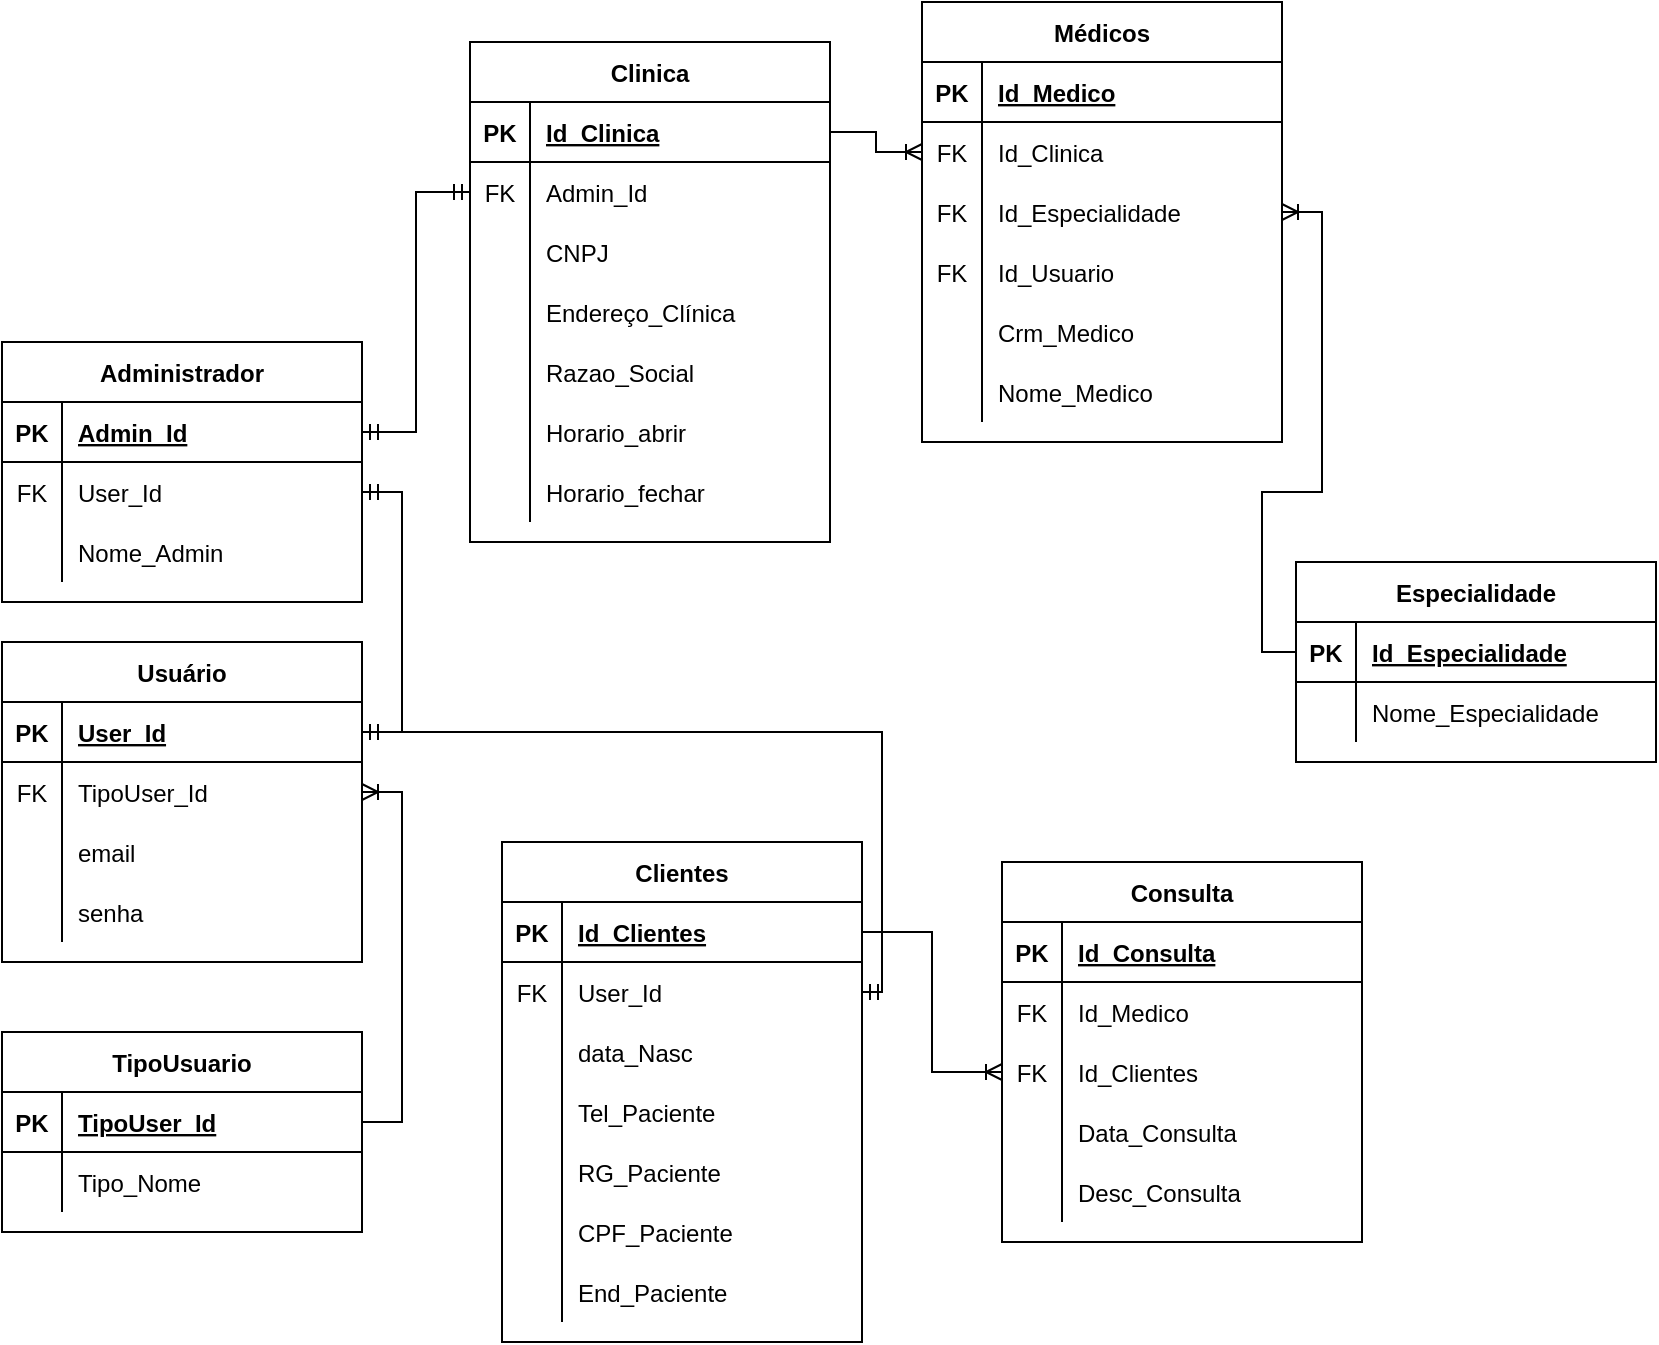 <mxfile version="15.2.7" type="device"><diagram id="0r0wOkpEt1neizU_Rw8i" name="Page-1"><mxGraphModel dx="827" dy="521" grid="1" gridSize="10" guides="1" tooltips="1" connect="1" arrows="1" fold="1" page="1" pageScale="1" pageWidth="827" pageHeight="1169" math="0" shadow="0"><root><mxCell id="0"/><mxCell id="1" parent="0"/><mxCell id="MReOrJgwDqtaAk1Wh_vO-20" value="Médicos" style="shape=table;startSize=30;container=1;collapsible=1;childLayout=tableLayout;fixedRows=1;rowLines=0;fontStyle=1;align=center;resizeLast=1;" vertex="1" parent="1"><mxGeometry x="460" y="20" width="180" height="220" as="geometry"/></mxCell><mxCell id="MReOrJgwDqtaAk1Wh_vO-21" value="" style="shape=partialRectangle;collapsible=0;dropTarget=0;pointerEvents=0;fillColor=none;top=0;left=0;bottom=1;right=0;points=[[0,0.5],[1,0.5]];portConstraint=eastwest;" vertex="1" parent="MReOrJgwDqtaAk1Wh_vO-20"><mxGeometry y="30" width="180" height="30" as="geometry"/></mxCell><mxCell id="MReOrJgwDqtaAk1Wh_vO-22" value="PK" style="shape=partialRectangle;connectable=0;fillColor=none;top=0;left=0;bottom=0;right=0;fontStyle=1;overflow=hidden;" vertex="1" parent="MReOrJgwDqtaAk1Wh_vO-21"><mxGeometry width="30" height="30" as="geometry"/></mxCell><mxCell id="MReOrJgwDqtaAk1Wh_vO-23" value="Id_Medico" style="shape=partialRectangle;connectable=0;fillColor=none;top=0;left=0;bottom=0;right=0;align=left;spacingLeft=6;fontStyle=5;overflow=hidden;" vertex="1" parent="MReOrJgwDqtaAk1Wh_vO-21"><mxGeometry x="30" width="150" height="30" as="geometry"/></mxCell><mxCell id="MReOrJgwDqtaAk1Wh_vO-135" value="" style="shape=partialRectangle;collapsible=0;dropTarget=0;pointerEvents=0;fillColor=none;top=0;left=0;bottom=0;right=0;points=[[0,0.5],[1,0.5]];portConstraint=eastwest;" vertex="1" parent="MReOrJgwDqtaAk1Wh_vO-20"><mxGeometry y="60" width="180" height="30" as="geometry"/></mxCell><mxCell id="MReOrJgwDqtaAk1Wh_vO-136" value="FK" style="shape=partialRectangle;connectable=0;fillColor=none;top=0;left=0;bottom=0;right=0;fontStyle=0;overflow=hidden;" vertex="1" parent="MReOrJgwDqtaAk1Wh_vO-135"><mxGeometry width="30" height="30" as="geometry"/></mxCell><mxCell id="MReOrJgwDqtaAk1Wh_vO-137" value="Id_Clinica" style="shape=partialRectangle;connectable=0;fillColor=none;top=0;left=0;bottom=0;right=0;align=left;spacingLeft=6;fontStyle=0;overflow=hidden;" vertex="1" parent="MReOrJgwDqtaAk1Wh_vO-135"><mxGeometry x="30" width="150" height="30" as="geometry"/></mxCell><mxCell id="MReOrJgwDqtaAk1Wh_vO-138" value="" style="shape=partialRectangle;collapsible=0;dropTarget=0;pointerEvents=0;fillColor=none;top=0;left=0;bottom=0;right=0;points=[[0,0.5],[1,0.5]];portConstraint=eastwest;" vertex="1" parent="MReOrJgwDqtaAk1Wh_vO-20"><mxGeometry y="90" width="180" height="30" as="geometry"/></mxCell><mxCell id="MReOrJgwDqtaAk1Wh_vO-139" value="FK" style="shape=partialRectangle;connectable=0;fillColor=none;top=0;left=0;bottom=0;right=0;fontStyle=0;overflow=hidden;" vertex="1" parent="MReOrJgwDqtaAk1Wh_vO-138"><mxGeometry width="30" height="30" as="geometry"/></mxCell><mxCell id="MReOrJgwDqtaAk1Wh_vO-140" value="Id_Especialidade" style="shape=partialRectangle;connectable=0;fillColor=none;top=0;left=0;bottom=0;right=0;align=left;spacingLeft=6;fontStyle=0;overflow=hidden;" vertex="1" parent="MReOrJgwDqtaAk1Wh_vO-138"><mxGeometry x="30" width="150" height="30" as="geometry"/></mxCell><mxCell id="MReOrJgwDqtaAk1Wh_vO-141" value="" style="shape=partialRectangle;collapsible=0;dropTarget=0;pointerEvents=0;fillColor=none;top=0;left=0;bottom=0;right=0;points=[[0,0.5],[1,0.5]];portConstraint=eastwest;" vertex="1" parent="MReOrJgwDqtaAk1Wh_vO-20"><mxGeometry y="120" width="180" height="30" as="geometry"/></mxCell><mxCell id="MReOrJgwDqtaAk1Wh_vO-142" value="FK" style="shape=partialRectangle;connectable=0;fillColor=none;top=0;left=0;bottom=0;right=0;fontStyle=0;overflow=hidden;" vertex="1" parent="MReOrJgwDqtaAk1Wh_vO-141"><mxGeometry width="30" height="30" as="geometry"/></mxCell><mxCell id="MReOrJgwDqtaAk1Wh_vO-143" value="Id_Usuario" style="shape=partialRectangle;connectable=0;fillColor=none;top=0;left=0;bottom=0;right=0;align=left;spacingLeft=6;fontStyle=0;overflow=hidden;" vertex="1" parent="MReOrJgwDqtaAk1Wh_vO-141"><mxGeometry x="30" width="150" height="30" as="geometry"/></mxCell><mxCell id="MReOrJgwDqtaAk1Wh_vO-24" value="" style="shape=partialRectangle;collapsible=0;dropTarget=0;pointerEvents=0;fillColor=none;top=0;left=0;bottom=0;right=0;points=[[0,0.5],[1,0.5]];portConstraint=eastwest;" vertex="1" parent="MReOrJgwDqtaAk1Wh_vO-20"><mxGeometry y="150" width="180" height="30" as="geometry"/></mxCell><mxCell id="MReOrJgwDqtaAk1Wh_vO-25" value="" style="shape=partialRectangle;connectable=0;fillColor=none;top=0;left=0;bottom=0;right=0;editable=1;overflow=hidden;" vertex="1" parent="MReOrJgwDqtaAk1Wh_vO-24"><mxGeometry width="30" height="30" as="geometry"/></mxCell><mxCell id="MReOrJgwDqtaAk1Wh_vO-26" value="Crm_Medico" style="shape=partialRectangle;connectable=0;fillColor=none;top=0;left=0;bottom=0;right=0;align=left;spacingLeft=6;overflow=hidden;" vertex="1" parent="MReOrJgwDqtaAk1Wh_vO-24"><mxGeometry x="30" width="150" height="30" as="geometry"/></mxCell><mxCell id="MReOrJgwDqtaAk1Wh_vO-27" value="" style="shape=partialRectangle;collapsible=0;dropTarget=0;pointerEvents=0;fillColor=none;top=0;left=0;bottom=0;right=0;points=[[0,0.5],[1,0.5]];portConstraint=eastwest;" vertex="1" parent="MReOrJgwDqtaAk1Wh_vO-20"><mxGeometry y="180" width="180" height="30" as="geometry"/></mxCell><mxCell id="MReOrJgwDqtaAk1Wh_vO-28" value="" style="shape=partialRectangle;connectable=0;fillColor=none;top=0;left=0;bottom=0;right=0;editable=1;overflow=hidden;" vertex="1" parent="MReOrJgwDqtaAk1Wh_vO-27"><mxGeometry width="30" height="30" as="geometry"/></mxCell><mxCell id="MReOrJgwDqtaAk1Wh_vO-29" value="Nome_Medico" style="shape=partialRectangle;connectable=0;fillColor=none;top=0;left=0;bottom=0;right=0;align=left;spacingLeft=6;overflow=hidden;" vertex="1" parent="MReOrJgwDqtaAk1Wh_vO-27"><mxGeometry x="30" width="150" height="30" as="geometry"/></mxCell><mxCell id="MReOrJgwDqtaAk1Wh_vO-33" value="Consulta" style="shape=table;startSize=30;container=1;collapsible=1;childLayout=tableLayout;fixedRows=1;rowLines=0;fontStyle=1;align=center;resizeLast=1;" vertex="1" parent="1"><mxGeometry x="500" y="450" width="180" height="190" as="geometry"/></mxCell><mxCell id="MReOrJgwDqtaAk1Wh_vO-34" value="" style="shape=partialRectangle;collapsible=0;dropTarget=0;pointerEvents=0;fillColor=none;top=0;left=0;bottom=1;right=0;points=[[0,0.5],[1,0.5]];portConstraint=eastwest;" vertex="1" parent="MReOrJgwDqtaAk1Wh_vO-33"><mxGeometry y="30" width="180" height="30" as="geometry"/></mxCell><mxCell id="MReOrJgwDqtaAk1Wh_vO-35" value="PK" style="shape=partialRectangle;connectable=0;fillColor=none;top=0;left=0;bottom=0;right=0;fontStyle=1;overflow=hidden;" vertex="1" parent="MReOrJgwDqtaAk1Wh_vO-34"><mxGeometry width="30" height="30" as="geometry"/></mxCell><mxCell id="MReOrJgwDqtaAk1Wh_vO-36" value="Id_Consulta" style="shape=partialRectangle;connectable=0;fillColor=none;top=0;left=0;bottom=0;right=0;align=left;spacingLeft=6;fontStyle=5;overflow=hidden;" vertex="1" parent="MReOrJgwDqtaAk1Wh_vO-34"><mxGeometry x="30" width="150" height="30" as="geometry"/></mxCell><mxCell id="MReOrJgwDqtaAk1Wh_vO-159" value="" style="shape=partialRectangle;collapsible=0;dropTarget=0;pointerEvents=0;fillColor=none;top=0;left=0;bottom=0;right=0;points=[[0,0.5],[1,0.5]];portConstraint=eastwest;" vertex="1" parent="MReOrJgwDqtaAk1Wh_vO-33"><mxGeometry y="60" width="180" height="30" as="geometry"/></mxCell><mxCell id="MReOrJgwDqtaAk1Wh_vO-160" value="FK" style="shape=partialRectangle;connectable=0;fillColor=none;top=0;left=0;bottom=0;right=0;fontStyle=0;overflow=hidden;" vertex="1" parent="MReOrJgwDqtaAk1Wh_vO-159"><mxGeometry width="30" height="30" as="geometry"/></mxCell><mxCell id="MReOrJgwDqtaAk1Wh_vO-161" value="Id_Medico" style="shape=partialRectangle;connectable=0;fillColor=none;top=0;left=0;bottom=0;right=0;align=left;spacingLeft=6;fontStyle=0;overflow=hidden;" vertex="1" parent="MReOrJgwDqtaAk1Wh_vO-159"><mxGeometry x="30" width="150" height="30" as="geometry"/></mxCell><mxCell id="MReOrJgwDqtaAk1Wh_vO-162" value="" style="shape=partialRectangle;collapsible=0;dropTarget=0;pointerEvents=0;fillColor=none;top=0;left=0;bottom=0;right=0;points=[[0,0.5],[1,0.5]];portConstraint=eastwest;" vertex="1" parent="MReOrJgwDqtaAk1Wh_vO-33"><mxGeometry y="90" width="180" height="30" as="geometry"/></mxCell><mxCell id="MReOrJgwDqtaAk1Wh_vO-163" value="FK" style="shape=partialRectangle;connectable=0;fillColor=none;top=0;left=0;bottom=0;right=0;fontStyle=0;overflow=hidden;" vertex="1" parent="MReOrJgwDqtaAk1Wh_vO-162"><mxGeometry width="30" height="30" as="geometry"/></mxCell><mxCell id="MReOrJgwDqtaAk1Wh_vO-164" value="Id_Clientes" style="shape=partialRectangle;connectable=0;fillColor=none;top=0;left=0;bottom=0;right=0;align=left;spacingLeft=6;fontStyle=0;overflow=hidden;" vertex="1" parent="MReOrJgwDqtaAk1Wh_vO-162"><mxGeometry x="30" width="150" height="30" as="geometry"/></mxCell><mxCell id="MReOrJgwDqtaAk1Wh_vO-37" value="" style="shape=partialRectangle;collapsible=0;dropTarget=0;pointerEvents=0;fillColor=none;top=0;left=0;bottom=0;right=0;points=[[0,0.5],[1,0.5]];portConstraint=eastwest;" vertex="1" parent="MReOrJgwDqtaAk1Wh_vO-33"><mxGeometry y="120" width="180" height="30" as="geometry"/></mxCell><mxCell id="MReOrJgwDqtaAk1Wh_vO-38" value="" style="shape=partialRectangle;connectable=0;fillColor=none;top=0;left=0;bottom=0;right=0;editable=1;overflow=hidden;" vertex="1" parent="MReOrJgwDqtaAk1Wh_vO-37"><mxGeometry width="30" height="30" as="geometry"/></mxCell><mxCell id="MReOrJgwDqtaAk1Wh_vO-39" value="Data_Consulta" style="shape=partialRectangle;connectable=0;fillColor=none;top=0;left=0;bottom=0;right=0;align=left;spacingLeft=6;overflow=hidden;" vertex="1" parent="MReOrJgwDqtaAk1Wh_vO-37"><mxGeometry x="30" width="150" height="30" as="geometry"/></mxCell><mxCell id="MReOrJgwDqtaAk1Wh_vO-40" value="" style="shape=partialRectangle;collapsible=0;dropTarget=0;pointerEvents=0;fillColor=none;top=0;left=0;bottom=0;right=0;points=[[0,0.5],[1,0.5]];portConstraint=eastwest;" vertex="1" parent="MReOrJgwDqtaAk1Wh_vO-33"><mxGeometry y="150" width="180" height="30" as="geometry"/></mxCell><mxCell id="MReOrJgwDqtaAk1Wh_vO-41" value="" style="shape=partialRectangle;connectable=0;fillColor=none;top=0;left=0;bottom=0;right=0;editable=1;overflow=hidden;" vertex="1" parent="MReOrJgwDqtaAk1Wh_vO-40"><mxGeometry width="30" height="30" as="geometry"/></mxCell><mxCell id="MReOrJgwDqtaAk1Wh_vO-42" value="Desc_Consulta" style="shape=partialRectangle;connectable=0;fillColor=none;top=0;left=0;bottom=0;right=0;align=left;spacingLeft=6;overflow=hidden;" vertex="1" parent="MReOrJgwDqtaAk1Wh_vO-40"><mxGeometry x="30" width="150" height="30" as="geometry"/></mxCell><mxCell id="MReOrJgwDqtaAk1Wh_vO-46" value="Clientes" style="shape=table;startSize=30;container=1;collapsible=1;childLayout=tableLayout;fixedRows=1;rowLines=0;fontStyle=1;align=center;resizeLast=1;" vertex="1" parent="1"><mxGeometry x="250" y="440" width="180" height="250" as="geometry"/></mxCell><mxCell id="MReOrJgwDqtaAk1Wh_vO-47" value="" style="shape=partialRectangle;collapsible=0;dropTarget=0;pointerEvents=0;fillColor=none;top=0;left=0;bottom=1;right=0;points=[[0,0.5],[1,0.5]];portConstraint=eastwest;" vertex="1" parent="MReOrJgwDqtaAk1Wh_vO-46"><mxGeometry y="30" width="180" height="30" as="geometry"/></mxCell><mxCell id="MReOrJgwDqtaAk1Wh_vO-48" value="PK" style="shape=partialRectangle;connectable=0;fillColor=none;top=0;left=0;bottom=0;right=0;fontStyle=1;overflow=hidden;" vertex="1" parent="MReOrJgwDqtaAk1Wh_vO-47"><mxGeometry width="30" height="30" as="geometry"/></mxCell><mxCell id="MReOrJgwDqtaAk1Wh_vO-49" value="Id_Clientes" style="shape=partialRectangle;connectable=0;fillColor=none;top=0;left=0;bottom=0;right=0;align=left;spacingLeft=6;fontStyle=5;overflow=hidden;" vertex="1" parent="MReOrJgwDqtaAk1Wh_vO-47"><mxGeometry x="30" width="150" height="30" as="geometry"/></mxCell><mxCell id="MReOrJgwDqtaAk1Wh_vO-146" value="" style="shape=partialRectangle;collapsible=0;dropTarget=0;pointerEvents=0;fillColor=none;top=0;left=0;bottom=0;right=0;points=[[0,0.5],[1,0.5]];portConstraint=eastwest;" vertex="1" parent="MReOrJgwDqtaAk1Wh_vO-46"><mxGeometry y="60" width="180" height="30" as="geometry"/></mxCell><mxCell id="MReOrJgwDqtaAk1Wh_vO-147" value="FK" style="shape=partialRectangle;connectable=0;fillColor=none;top=0;left=0;bottom=0;right=0;fontStyle=0;overflow=hidden;" vertex="1" parent="MReOrJgwDqtaAk1Wh_vO-146"><mxGeometry width="30" height="30" as="geometry"/></mxCell><mxCell id="MReOrJgwDqtaAk1Wh_vO-148" value="User_Id" style="shape=partialRectangle;connectable=0;fillColor=none;top=0;left=0;bottom=0;right=0;align=left;spacingLeft=6;fontStyle=0;overflow=hidden;" vertex="1" parent="MReOrJgwDqtaAk1Wh_vO-146"><mxGeometry x="30" width="150" height="30" as="geometry"/></mxCell><mxCell id="MReOrJgwDqtaAk1Wh_vO-50" value="" style="shape=partialRectangle;collapsible=0;dropTarget=0;pointerEvents=0;fillColor=none;top=0;left=0;bottom=0;right=0;points=[[0,0.5],[1,0.5]];portConstraint=eastwest;" vertex="1" parent="MReOrJgwDqtaAk1Wh_vO-46"><mxGeometry y="90" width="180" height="30" as="geometry"/></mxCell><mxCell id="MReOrJgwDqtaAk1Wh_vO-51" value="" style="shape=partialRectangle;connectable=0;fillColor=none;top=0;left=0;bottom=0;right=0;editable=1;overflow=hidden;" vertex="1" parent="MReOrJgwDqtaAk1Wh_vO-50"><mxGeometry width="30" height="30" as="geometry"/></mxCell><mxCell id="MReOrJgwDqtaAk1Wh_vO-52" value="data_Nasc" style="shape=partialRectangle;connectable=0;fillColor=none;top=0;left=0;bottom=0;right=0;align=left;spacingLeft=6;overflow=hidden;" vertex="1" parent="MReOrJgwDqtaAk1Wh_vO-50"><mxGeometry x="30" width="150" height="30" as="geometry"/></mxCell><mxCell id="MReOrJgwDqtaAk1Wh_vO-53" value="" style="shape=partialRectangle;collapsible=0;dropTarget=0;pointerEvents=0;fillColor=none;top=0;left=0;bottom=0;right=0;points=[[0,0.5],[1,0.5]];portConstraint=eastwest;" vertex="1" parent="MReOrJgwDqtaAk1Wh_vO-46"><mxGeometry y="120" width="180" height="30" as="geometry"/></mxCell><mxCell id="MReOrJgwDqtaAk1Wh_vO-54" value="" style="shape=partialRectangle;connectable=0;fillColor=none;top=0;left=0;bottom=0;right=0;editable=1;overflow=hidden;" vertex="1" parent="MReOrJgwDqtaAk1Wh_vO-53"><mxGeometry width="30" height="30" as="geometry"/></mxCell><mxCell id="MReOrJgwDqtaAk1Wh_vO-55" value="Tel_Paciente" style="shape=partialRectangle;connectable=0;fillColor=none;top=0;left=0;bottom=0;right=0;align=left;spacingLeft=6;overflow=hidden;" vertex="1" parent="MReOrJgwDqtaAk1Wh_vO-53"><mxGeometry x="30" width="150" height="30" as="geometry"/></mxCell><mxCell id="MReOrJgwDqtaAk1Wh_vO-56" value="" style="shape=partialRectangle;collapsible=0;dropTarget=0;pointerEvents=0;fillColor=none;top=0;left=0;bottom=0;right=0;points=[[0,0.5],[1,0.5]];portConstraint=eastwest;" vertex="1" parent="MReOrJgwDqtaAk1Wh_vO-46"><mxGeometry y="150" width="180" height="30" as="geometry"/></mxCell><mxCell id="MReOrJgwDqtaAk1Wh_vO-57" value="" style="shape=partialRectangle;connectable=0;fillColor=none;top=0;left=0;bottom=0;right=0;editable=1;overflow=hidden;" vertex="1" parent="MReOrJgwDqtaAk1Wh_vO-56"><mxGeometry width="30" height="30" as="geometry"/></mxCell><mxCell id="MReOrJgwDqtaAk1Wh_vO-58" value="RG_Paciente" style="shape=partialRectangle;connectable=0;fillColor=none;top=0;left=0;bottom=0;right=0;align=left;spacingLeft=6;overflow=hidden;" vertex="1" parent="MReOrJgwDqtaAk1Wh_vO-56"><mxGeometry x="30" width="150" height="30" as="geometry"/></mxCell><mxCell id="MReOrJgwDqtaAk1Wh_vO-149" value="" style="shape=partialRectangle;collapsible=0;dropTarget=0;pointerEvents=0;fillColor=none;top=0;left=0;bottom=0;right=0;points=[[0,0.5],[1,0.5]];portConstraint=eastwest;" vertex="1" parent="MReOrJgwDqtaAk1Wh_vO-46"><mxGeometry y="180" width="180" height="30" as="geometry"/></mxCell><mxCell id="MReOrJgwDqtaAk1Wh_vO-150" value="" style="shape=partialRectangle;connectable=0;fillColor=none;top=0;left=0;bottom=0;right=0;editable=1;overflow=hidden;" vertex="1" parent="MReOrJgwDqtaAk1Wh_vO-149"><mxGeometry width="30" height="30" as="geometry"/></mxCell><mxCell id="MReOrJgwDqtaAk1Wh_vO-151" value="CPF_Paciente" style="shape=partialRectangle;connectable=0;fillColor=none;top=0;left=0;bottom=0;right=0;align=left;spacingLeft=6;overflow=hidden;" vertex="1" parent="MReOrJgwDqtaAk1Wh_vO-149"><mxGeometry x="30" width="150" height="30" as="geometry"/></mxCell><mxCell id="MReOrJgwDqtaAk1Wh_vO-152" value="" style="shape=partialRectangle;collapsible=0;dropTarget=0;pointerEvents=0;fillColor=none;top=0;left=0;bottom=0;right=0;points=[[0,0.5],[1,0.5]];portConstraint=eastwest;" vertex="1" parent="MReOrJgwDqtaAk1Wh_vO-46"><mxGeometry y="210" width="180" height="30" as="geometry"/></mxCell><mxCell id="MReOrJgwDqtaAk1Wh_vO-153" value="" style="shape=partialRectangle;connectable=0;fillColor=none;top=0;left=0;bottom=0;right=0;editable=1;overflow=hidden;" vertex="1" parent="MReOrJgwDqtaAk1Wh_vO-152"><mxGeometry width="30" height="30" as="geometry"/></mxCell><mxCell id="MReOrJgwDqtaAk1Wh_vO-154" value="End_Paciente" style="shape=partialRectangle;connectable=0;fillColor=none;top=0;left=0;bottom=0;right=0;align=left;spacingLeft=6;overflow=hidden;" vertex="1" parent="MReOrJgwDqtaAk1Wh_vO-152"><mxGeometry x="30" width="150" height="30" as="geometry"/></mxCell><mxCell id="MReOrJgwDqtaAk1Wh_vO-59" value="Clinica" style="shape=table;startSize=30;container=1;collapsible=1;childLayout=tableLayout;fixedRows=1;rowLines=0;fontStyle=1;align=center;resizeLast=1;" vertex="1" parent="1"><mxGeometry x="234" y="40" width="180" height="250" as="geometry"/></mxCell><mxCell id="MReOrJgwDqtaAk1Wh_vO-60" value="" style="shape=partialRectangle;collapsible=0;dropTarget=0;pointerEvents=0;fillColor=none;top=0;left=0;bottom=1;right=0;points=[[0,0.5],[1,0.5]];portConstraint=eastwest;" vertex="1" parent="MReOrJgwDqtaAk1Wh_vO-59"><mxGeometry y="30" width="180" height="30" as="geometry"/></mxCell><mxCell id="MReOrJgwDqtaAk1Wh_vO-61" value="PK" style="shape=partialRectangle;connectable=0;fillColor=none;top=0;left=0;bottom=0;right=0;fontStyle=1;overflow=hidden;" vertex="1" parent="MReOrJgwDqtaAk1Wh_vO-60"><mxGeometry width="30" height="30" as="geometry"/></mxCell><mxCell id="MReOrJgwDqtaAk1Wh_vO-62" value="Id_Clinica" style="shape=partialRectangle;connectable=0;fillColor=none;top=0;left=0;bottom=0;right=0;align=left;spacingLeft=6;fontStyle=5;overflow=hidden;" vertex="1" parent="MReOrJgwDqtaAk1Wh_vO-60"><mxGeometry x="30" width="150" height="30" as="geometry"/></mxCell><mxCell id="MReOrJgwDqtaAk1Wh_vO-119" value="" style="shape=partialRectangle;collapsible=0;dropTarget=0;pointerEvents=0;fillColor=none;top=0;left=0;bottom=0;right=0;points=[[0,0.5],[1,0.5]];portConstraint=eastwest;" vertex="1" parent="MReOrJgwDqtaAk1Wh_vO-59"><mxGeometry y="60" width="180" height="30" as="geometry"/></mxCell><mxCell id="MReOrJgwDqtaAk1Wh_vO-120" value="FK" style="shape=partialRectangle;connectable=0;fillColor=none;top=0;left=0;bottom=0;right=0;fontStyle=0;overflow=hidden;" vertex="1" parent="MReOrJgwDqtaAk1Wh_vO-119"><mxGeometry width="30" height="30" as="geometry"/></mxCell><mxCell id="MReOrJgwDqtaAk1Wh_vO-121" value="Admin_Id" style="shape=partialRectangle;connectable=0;fillColor=none;top=0;left=0;bottom=0;right=0;align=left;spacingLeft=6;fontStyle=0;overflow=hidden;" vertex="1" parent="MReOrJgwDqtaAk1Wh_vO-119"><mxGeometry x="30" width="150" height="30" as="geometry"/></mxCell><mxCell id="MReOrJgwDqtaAk1Wh_vO-63" value="" style="shape=partialRectangle;collapsible=0;dropTarget=0;pointerEvents=0;fillColor=none;top=0;left=0;bottom=0;right=0;points=[[0,0.5],[1,0.5]];portConstraint=eastwest;" vertex="1" parent="MReOrJgwDqtaAk1Wh_vO-59"><mxGeometry y="90" width="180" height="30" as="geometry"/></mxCell><mxCell id="MReOrJgwDqtaAk1Wh_vO-64" value="" style="shape=partialRectangle;connectable=0;fillColor=none;top=0;left=0;bottom=0;right=0;editable=1;overflow=hidden;" vertex="1" parent="MReOrJgwDqtaAk1Wh_vO-63"><mxGeometry width="30" height="30" as="geometry"/></mxCell><mxCell id="MReOrJgwDqtaAk1Wh_vO-65" value="CNPJ" style="shape=partialRectangle;connectable=0;fillColor=none;top=0;left=0;bottom=0;right=0;align=left;spacingLeft=6;overflow=hidden;" vertex="1" parent="MReOrJgwDqtaAk1Wh_vO-63"><mxGeometry x="30" width="150" height="30" as="geometry"/></mxCell><mxCell id="MReOrJgwDqtaAk1Wh_vO-122" value="" style="shape=partialRectangle;collapsible=0;dropTarget=0;pointerEvents=0;fillColor=none;top=0;left=0;bottom=0;right=0;points=[[0,0.5],[1,0.5]];portConstraint=eastwest;" vertex="1" parent="MReOrJgwDqtaAk1Wh_vO-59"><mxGeometry y="120" width="180" height="30" as="geometry"/></mxCell><mxCell id="MReOrJgwDqtaAk1Wh_vO-123" value="" style="shape=partialRectangle;connectable=0;fillColor=none;top=0;left=0;bottom=0;right=0;editable=1;overflow=hidden;" vertex="1" parent="MReOrJgwDqtaAk1Wh_vO-122"><mxGeometry width="30" height="30" as="geometry"/></mxCell><mxCell id="MReOrJgwDqtaAk1Wh_vO-124" value="Endereço_Clínica" style="shape=partialRectangle;connectable=0;fillColor=none;top=0;left=0;bottom=0;right=0;align=left;spacingLeft=6;overflow=hidden;" vertex="1" parent="MReOrJgwDqtaAk1Wh_vO-122"><mxGeometry x="30" width="150" height="30" as="geometry"/></mxCell><mxCell id="MReOrJgwDqtaAk1Wh_vO-125" value="" style="shape=partialRectangle;collapsible=0;dropTarget=0;pointerEvents=0;fillColor=none;top=0;left=0;bottom=0;right=0;points=[[0,0.5],[1,0.5]];portConstraint=eastwest;" vertex="1" parent="MReOrJgwDqtaAk1Wh_vO-59"><mxGeometry y="150" width="180" height="30" as="geometry"/></mxCell><mxCell id="MReOrJgwDqtaAk1Wh_vO-126" value="" style="shape=partialRectangle;connectable=0;fillColor=none;top=0;left=0;bottom=0;right=0;editable=1;overflow=hidden;" vertex="1" parent="MReOrJgwDqtaAk1Wh_vO-125"><mxGeometry width="30" height="30" as="geometry"/></mxCell><mxCell id="MReOrJgwDqtaAk1Wh_vO-127" value="Razao_Social" style="shape=partialRectangle;connectable=0;fillColor=none;top=0;left=0;bottom=0;right=0;align=left;spacingLeft=6;overflow=hidden;" vertex="1" parent="MReOrJgwDqtaAk1Wh_vO-125"><mxGeometry x="30" width="150" height="30" as="geometry"/></mxCell><mxCell id="MReOrJgwDqtaAk1Wh_vO-128" value="" style="shape=partialRectangle;collapsible=0;dropTarget=0;pointerEvents=0;fillColor=none;top=0;left=0;bottom=0;right=0;points=[[0,0.5],[1,0.5]];portConstraint=eastwest;" vertex="1" parent="MReOrJgwDqtaAk1Wh_vO-59"><mxGeometry y="180" width="180" height="30" as="geometry"/></mxCell><mxCell id="MReOrJgwDqtaAk1Wh_vO-129" value="" style="shape=partialRectangle;connectable=0;fillColor=none;top=0;left=0;bottom=0;right=0;editable=1;overflow=hidden;" vertex="1" parent="MReOrJgwDqtaAk1Wh_vO-128"><mxGeometry width="30" height="30" as="geometry"/></mxCell><mxCell id="MReOrJgwDqtaAk1Wh_vO-130" value="Horario_abrir" style="shape=partialRectangle;connectable=0;fillColor=none;top=0;left=0;bottom=0;right=0;align=left;spacingLeft=6;overflow=hidden;" vertex="1" parent="MReOrJgwDqtaAk1Wh_vO-128"><mxGeometry x="30" width="150" height="30" as="geometry"/></mxCell><mxCell id="MReOrJgwDqtaAk1Wh_vO-131" value="" style="shape=partialRectangle;collapsible=0;dropTarget=0;pointerEvents=0;fillColor=none;top=0;left=0;bottom=0;right=0;points=[[0,0.5],[1,0.5]];portConstraint=eastwest;" vertex="1" parent="MReOrJgwDqtaAk1Wh_vO-59"><mxGeometry y="210" width="180" height="30" as="geometry"/></mxCell><mxCell id="MReOrJgwDqtaAk1Wh_vO-132" value="" style="shape=partialRectangle;connectable=0;fillColor=none;top=0;left=0;bottom=0;right=0;editable=1;overflow=hidden;" vertex="1" parent="MReOrJgwDqtaAk1Wh_vO-131"><mxGeometry width="30" height="30" as="geometry"/></mxCell><mxCell id="MReOrJgwDqtaAk1Wh_vO-133" value="Horario_fechar" style="shape=partialRectangle;connectable=0;fillColor=none;top=0;left=0;bottom=0;right=0;align=left;spacingLeft=6;overflow=hidden;" vertex="1" parent="MReOrJgwDqtaAk1Wh_vO-131"><mxGeometry x="30" width="150" height="30" as="geometry"/></mxCell><mxCell id="MReOrJgwDqtaAk1Wh_vO-72" value="Administrador" style="shape=table;startSize=30;container=1;collapsible=1;childLayout=tableLayout;fixedRows=1;rowLines=0;fontStyle=1;align=center;resizeLast=1;" vertex="1" parent="1"><mxGeometry y="190" width="180" height="130" as="geometry"/></mxCell><mxCell id="MReOrJgwDqtaAk1Wh_vO-73" value="" style="shape=partialRectangle;collapsible=0;dropTarget=0;pointerEvents=0;fillColor=none;top=0;left=0;bottom=1;right=0;points=[[0,0.5],[1,0.5]];portConstraint=eastwest;" vertex="1" parent="MReOrJgwDqtaAk1Wh_vO-72"><mxGeometry y="30" width="180" height="30" as="geometry"/></mxCell><mxCell id="MReOrJgwDqtaAk1Wh_vO-74" value="PK" style="shape=partialRectangle;connectable=0;fillColor=none;top=0;left=0;bottom=0;right=0;fontStyle=1;overflow=hidden;" vertex="1" parent="MReOrJgwDqtaAk1Wh_vO-73"><mxGeometry width="30" height="30" as="geometry"/></mxCell><mxCell id="MReOrJgwDqtaAk1Wh_vO-75" value="Admin_Id" style="shape=partialRectangle;connectable=0;fillColor=none;top=0;left=0;bottom=0;right=0;align=left;spacingLeft=6;fontStyle=5;overflow=hidden;" vertex="1" parent="MReOrJgwDqtaAk1Wh_vO-73"><mxGeometry x="30" width="150" height="30" as="geometry"/></mxCell><mxCell id="MReOrJgwDqtaAk1Wh_vO-107" value="" style="shape=partialRectangle;collapsible=0;dropTarget=0;pointerEvents=0;fillColor=none;top=0;left=0;bottom=0;right=0;points=[[0,0.5],[1,0.5]];portConstraint=eastwest;" vertex="1" parent="MReOrJgwDqtaAk1Wh_vO-72"><mxGeometry y="60" width="180" height="30" as="geometry"/></mxCell><mxCell id="MReOrJgwDqtaAk1Wh_vO-108" value="FK" style="shape=partialRectangle;connectable=0;fillColor=none;top=0;left=0;bottom=0;right=0;fontStyle=0;overflow=hidden;" vertex="1" parent="MReOrJgwDqtaAk1Wh_vO-107"><mxGeometry width="30" height="30" as="geometry"/></mxCell><mxCell id="MReOrJgwDqtaAk1Wh_vO-109" value="User_Id" style="shape=partialRectangle;connectable=0;fillColor=none;top=0;left=0;bottom=0;right=0;align=left;spacingLeft=6;fontStyle=0;overflow=hidden;" vertex="1" parent="MReOrJgwDqtaAk1Wh_vO-107"><mxGeometry x="30" width="150" height="30" as="geometry"/></mxCell><mxCell id="MReOrJgwDqtaAk1Wh_vO-76" value="" style="shape=partialRectangle;collapsible=0;dropTarget=0;pointerEvents=0;fillColor=none;top=0;left=0;bottom=0;right=0;points=[[0,0.5],[1,0.5]];portConstraint=eastwest;" vertex="1" parent="MReOrJgwDqtaAk1Wh_vO-72"><mxGeometry y="90" width="180" height="30" as="geometry"/></mxCell><mxCell id="MReOrJgwDqtaAk1Wh_vO-77" value="" style="shape=partialRectangle;connectable=0;fillColor=none;top=0;left=0;bottom=0;right=0;editable=1;overflow=hidden;" vertex="1" parent="MReOrJgwDqtaAk1Wh_vO-76"><mxGeometry width="30" height="30" as="geometry"/></mxCell><mxCell id="MReOrJgwDqtaAk1Wh_vO-78" value="Nome_Admin" style="shape=partialRectangle;connectable=0;fillColor=none;top=0;left=0;bottom=0;right=0;align=left;spacingLeft=6;overflow=hidden;" vertex="1" parent="MReOrJgwDqtaAk1Wh_vO-76"><mxGeometry x="30" width="150" height="30" as="geometry"/></mxCell><mxCell id="MReOrJgwDqtaAk1Wh_vO-79" value="Usuário" style="shape=table;startSize=30;container=1;collapsible=1;childLayout=tableLayout;fixedRows=1;rowLines=0;fontStyle=1;align=center;resizeLast=1;" vertex="1" parent="1"><mxGeometry y="340" width="180" height="160" as="geometry"/></mxCell><mxCell id="MReOrJgwDqtaAk1Wh_vO-80" value="" style="shape=partialRectangle;collapsible=0;dropTarget=0;pointerEvents=0;fillColor=none;top=0;left=0;bottom=1;right=0;points=[[0,0.5],[1,0.5]];portConstraint=eastwest;" vertex="1" parent="MReOrJgwDqtaAk1Wh_vO-79"><mxGeometry y="30" width="180" height="30" as="geometry"/></mxCell><mxCell id="MReOrJgwDqtaAk1Wh_vO-81" value="PK" style="shape=partialRectangle;connectable=0;fillColor=none;top=0;left=0;bottom=0;right=0;fontStyle=1;overflow=hidden;" vertex="1" parent="MReOrJgwDqtaAk1Wh_vO-80"><mxGeometry width="30" height="30" as="geometry"/></mxCell><mxCell id="MReOrJgwDqtaAk1Wh_vO-82" value="User_Id" style="shape=partialRectangle;connectable=0;fillColor=none;top=0;left=0;bottom=0;right=0;align=left;spacingLeft=6;fontStyle=5;overflow=hidden;" vertex="1" parent="MReOrJgwDqtaAk1Wh_vO-80"><mxGeometry x="30" width="150" height="30" as="geometry"/></mxCell><mxCell id="MReOrJgwDqtaAk1Wh_vO-112" value="" style="shape=partialRectangle;collapsible=0;dropTarget=0;pointerEvents=0;fillColor=none;top=0;left=0;bottom=0;right=0;points=[[0,0.5],[1,0.5]];portConstraint=eastwest;" vertex="1" parent="MReOrJgwDqtaAk1Wh_vO-79"><mxGeometry y="60" width="180" height="30" as="geometry"/></mxCell><mxCell id="MReOrJgwDqtaAk1Wh_vO-113" value="FK" style="shape=partialRectangle;connectable=0;fillColor=none;top=0;left=0;bottom=0;right=0;fontStyle=0;overflow=hidden;" vertex="1" parent="MReOrJgwDqtaAk1Wh_vO-112"><mxGeometry width="30" height="30" as="geometry"/></mxCell><mxCell id="MReOrJgwDqtaAk1Wh_vO-114" value="TipoUser_Id" style="shape=partialRectangle;connectable=0;fillColor=none;top=0;left=0;bottom=0;right=0;align=left;spacingLeft=6;fontStyle=0;overflow=hidden;" vertex="1" parent="MReOrJgwDqtaAk1Wh_vO-112"><mxGeometry x="30" width="150" height="30" as="geometry"/></mxCell><mxCell id="MReOrJgwDqtaAk1Wh_vO-83" value="" style="shape=partialRectangle;collapsible=0;dropTarget=0;pointerEvents=0;fillColor=none;top=0;left=0;bottom=0;right=0;points=[[0,0.5],[1,0.5]];portConstraint=eastwest;" vertex="1" parent="MReOrJgwDqtaAk1Wh_vO-79"><mxGeometry y="90" width="180" height="30" as="geometry"/></mxCell><mxCell id="MReOrJgwDqtaAk1Wh_vO-84" value="" style="shape=partialRectangle;connectable=0;fillColor=none;top=0;left=0;bottom=0;right=0;editable=1;overflow=hidden;" vertex="1" parent="MReOrJgwDqtaAk1Wh_vO-83"><mxGeometry width="30" height="30" as="geometry"/></mxCell><mxCell id="MReOrJgwDqtaAk1Wh_vO-85" value="email" style="shape=partialRectangle;connectable=0;fillColor=none;top=0;left=0;bottom=0;right=0;align=left;spacingLeft=6;overflow=hidden;" vertex="1" parent="MReOrJgwDqtaAk1Wh_vO-83"><mxGeometry x="30" width="150" height="30" as="geometry"/></mxCell><mxCell id="MReOrJgwDqtaAk1Wh_vO-115" value="" style="shape=partialRectangle;collapsible=0;dropTarget=0;pointerEvents=0;fillColor=none;top=0;left=0;bottom=0;right=0;points=[[0,0.5],[1,0.5]];portConstraint=eastwest;" vertex="1" parent="MReOrJgwDqtaAk1Wh_vO-79"><mxGeometry y="120" width="180" height="30" as="geometry"/></mxCell><mxCell id="MReOrJgwDqtaAk1Wh_vO-116" value="" style="shape=partialRectangle;connectable=0;fillColor=none;top=0;left=0;bottom=0;right=0;editable=1;overflow=hidden;" vertex="1" parent="MReOrJgwDqtaAk1Wh_vO-115"><mxGeometry width="30" height="30" as="geometry"/></mxCell><mxCell id="MReOrJgwDqtaAk1Wh_vO-117" value="senha" style="shape=partialRectangle;connectable=0;fillColor=none;top=0;left=0;bottom=0;right=0;align=left;spacingLeft=6;overflow=hidden;" vertex="1" parent="MReOrJgwDqtaAk1Wh_vO-115"><mxGeometry x="30" width="150" height="30" as="geometry"/></mxCell><mxCell id="MReOrJgwDqtaAk1Wh_vO-86" value="TipoUsuario" style="shape=table;startSize=30;container=1;collapsible=1;childLayout=tableLayout;fixedRows=1;rowLines=0;fontStyle=1;align=center;resizeLast=1;" vertex="1" parent="1"><mxGeometry y="535" width="180" height="100" as="geometry"/></mxCell><mxCell id="MReOrJgwDqtaAk1Wh_vO-87" value="" style="shape=partialRectangle;collapsible=0;dropTarget=0;pointerEvents=0;fillColor=none;top=0;left=0;bottom=1;right=0;points=[[0,0.5],[1,0.5]];portConstraint=eastwest;" vertex="1" parent="MReOrJgwDqtaAk1Wh_vO-86"><mxGeometry y="30" width="180" height="30" as="geometry"/></mxCell><mxCell id="MReOrJgwDqtaAk1Wh_vO-88" value="PK" style="shape=partialRectangle;connectable=0;fillColor=none;top=0;left=0;bottom=0;right=0;fontStyle=1;overflow=hidden;" vertex="1" parent="MReOrJgwDqtaAk1Wh_vO-87"><mxGeometry width="30" height="30" as="geometry"/></mxCell><mxCell id="MReOrJgwDqtaAk1Wh_vO-89" value="TipoUser_Id" style="shape=partialRectangle;connectable=0;fillColor=none;top=0;left=0;bottom=0;right=0;align=left;spacingLeft=6;fontStyle=5;overflow=hidden;" vertex="1" parent="MReOrJgwDqtaAk1Wh_vO-87"><mxGeometry x="30" width="150" height="30" as="geometry"/></mxCell><mxCell id="MReOrJgwDqtaAk1Wh_vO-90" value="" style="shape=partialRectangle;collapsible=0;dropTarget=0;pointerEvents=0;fillColor=none;top=0;left=0;bottom=0;right=0;points=[[0,0.5],[1,0.5]];portConstraint=eastwest;" vertex="1" parent="MReOrJgwDqtaAk1Wh_vO-86"><mxGeometry y="60" width="180" height="30" as="geometry"/></mxCell><mxCell id="MReOrJgwDqtaAk1Wh_vO-91" value="" style="shape=partialRectangle;connectable=0;fillColor=none;top=0;left=0;bottom=0;right=0;editable=1;overflow=hidden;" vertex="1" parent="MReOrJgwDqtaAk1Wh_vO-90"><mxGeometry width="30" height="30" as="geometry"/></mxCell><mxCell id="MReOrJgwDqtaAk1Wh_vO-92" value="Tipo_Nome" style="shape=partialRectangle;connectable=0;fillColor=none;top=0;left=0;bottom=0;right=0;align=left;spacingLeft=6;overflow=hidden;" vertex="1" parent="MReOrJgwDqtaAk1Wh_vO-90"><mxGeometry x="30" width="150" height="30" as="geometry"/></mxCell><mxCell id="MReOrJgwDqtaAk1Wh_vO-94" value="Especialidade" style="shape=table;startSize=30;container=1;collapsible=1;childLayout=tableLayout;fixedRows=1;rowLines=0;fontStyle=1;align=center;resizeLast=1;" vertex="1" parent="1"><mxGeometry x="647" y="300" width="180" height="100" as="geometry"/></mxCell><mxCell id="MReOrJgwDqtaAk1Wh_vO-95" value="" style="shape=partialRectangle;collapsible=0;dropTarget=0;pointerEvents=0;fillColor=none;top=0;left=0;bottom=1;right=0;points=[[0,0.5],[1,0.5]];portConstraint=eastwest;" vertex="1" parent="MReOrJgwDqtaAk1Wh_vO-94"><mxGeometry y="30" width="180" height="30" as="geometry"/></mxCell><mxCell id="MReOrJgwDqtaAk1Wh_vO-96" value="PK" style="shape=partialRectangle;connectable=0;fillColor=none;top=0;left=0;bottom=0;right=0;fontStyle=1;overflow=hidden;" vertex="1" parent="MReOrJgwDqtaAk1Wh_vO-95"><mxGeometry width="30" height="30" as="geometry"/></mxCell><mxCell id="MReOrJgwDqtaAk1Wh_vO-97" value="Id_Especialidade" style="shape=partialRectangle;connectable=0;fillColor=none;top=0;left=0;bottom=0;right=0;align=left;spacingLeft=6;fontStyle=5;overflow=hidden;" vertex="1" parent="MReOrJgwDqtaAk1Wh_vO-95"><mxGeometry x="30" width="150" height="30" as="geometry"/></mxCell><mxCell id="MReOrJgwDqtaAk1Wh_vO-98" value="" style="shape=partialRectangle;collapsible=0;dropTarget=0;pointerEvents=0;fillColor=none;top=0;left=0;bottom=0;right=0;points=[[0,0.5],[1,0.5]];portConstraint=eastwest;" vertex="1" parent="MReOrJgwDqtaAk1Wh_vO-94"><mxGeometry y="60" width="180" height="30" as="geometry"/></mxCell><mxCell id="MReOrJgwDqtaAk1Wh_vO-99" value="" style="shape=partialRectangle;connectable=0;fillColor=none;top=0;left=0;bottom=0;right=0;editable=1;overflow=hidden;" vertex="1" parent="MReOrJgwDqtaAk1Wh_vO-98"><mxGeometry width="30" height="30" as="geometry"/></mxCell><mxCell id="MReOrJgwDqtaAk1Wh_vO-100" value="Nome_Especialidade" style="shape=partialRectangle;connectable=0;fillColor=none;top=0;left=0;bottom=0;right=0;align=left;spacingLeft=6;overflow=hidden;" vertex="1" parent="MReOrJgwDqtaAk1Wh_vO-98"><mxGeometry x="30" width="150" height="30" as="geometry"/></mxCell><mxCell id="MReOrJgwDqtaAk1Wh_vO-111" style="edgeStyle=orthogonalEdgeStyle;rounded=0;orthogonalLoop=1;jettySize=auto;html=1;exitX=1;exitY=0.5;exitDx=0;exitDy=0;entryX=1;entryY=0.5;entryDx=0;entryDy=0;endArrow=ERmandOne;endFill=0;startArrow=ERmandOne;startFill=0;" edge="1" parent="1" source="MReOrJgwDqtaAk1Wh_vO-80" target="MReOrJgwDqtaAk1Wh_vO-107"><mxGeometry relative="1" as="geometry"/></mxCell><mxCell id="MReOrJgwDqtaAk1Wh_vO-118" style="edgeStyle=orthogonalEdgeStyle;rounded=0;orthogonalLoop=1;jettySize=auto;html=1;exitX=1;exitY=0.5;exitDx=0;exitDy=0;entryX=1;entryY=0.5;entryDx=0;entryDy=0;endArrow=ERoneToMany;endFill=0;" edge="1" parent="1" source="MReOrJgwDqtaAk1Wh_vO-87" target="MReOrJgwDqtaAk1Wh_vO-112"><mxGeometry relative="1" as="geometry"/></mxCell><mxCell id="MReOrJgwDqtaAk1Wh_vO-134" style="edgeStyle=orthogonalEdgeStyle;rounded=0;orthogonalLoop=1;jettySize=auto;html=1;exitX=1;exitY=0.5;exitDx=0;exitDy=0;entryX=0;entryY=0.5;entryDx=0;entryDy=0;endArrow=ERmandOne;endFill=0;startArrow=ERmandOne;startFill=0;" edge="1" parent="1" source="MReOrJgwDqtaAk1Wh_vO-73" target="MReOrJgwDqtaAk1Wh_vO-119"><mxGeometry relative="1" as="geometry"/></mxCell><mxCell id="MReOrJgwDqtaAk1Wh_vO-144" style="edgeStyle=orthogonalEdgeStyle;rounded=0;orthogonalLoop=1;jettySize=auto;html=1;exitX=1;exitY=0.5;exitDx=0;exitDy=0;entryX=0;entryY=0.5;entryDx=0;entryDy=0;endArrow=ERoneToMany;endFill=0;" edge="1" parent="1" source="MReOrJgwDqtaAk1Wh_vO-60" target="MReOrJgwDqtaAk1Wh_vO-135"><mxGeometry relative="1" as="geometry"/></mxCell><mxCell id="MReOrJgwDqtaAk1Wh_vO-145" style="edgeStyle=orthogonalEdgeStyle;rounded=0;orthogonalLoop=1;jettySize=auto;html=1;exitX=0;exitY=0.5;exitDx=0;exitDy=0;entryX=1;entryY=0.5;entryDx=0;entryDy=0;endArrow=ERoneToMany;endFill=0;" edge="1" parent="1" source="MReOrJgwDqtaAk1Wh_vO-95" target="MReOrJgwDqtaAk1Wh_vO-138"><mxGeometry relative="1" as="geometry"><Array as="points"><mxPoint x="630" y="345"/><mxPoint x="630" y="265"/><mxPoint x="660" y="265"/><mxPoint x="660" y="125"/></Array></mxGeometry></mxCell><mxCell id="MReOrJgwDqtaAk1Wh_vO-158" style="edgeStyle=orthogonalEdgeStyle;rounded=0;orthogonalLoop=1;jettySize=auto;html=1;exitX=1;exitY=0.5;exitDx=0;exitDy=0;entryX=1;entryY=0.5;entryDx=0;entryDy=0;endArrow=ERmandOne;endFill=0;startArrow=ERmandOne;startFill=0;" edge="1" parent="1" source="MReOrJgwDqtaAk1Wh_vO-146" target="MReOrJgwDqtaAk1Wh_vO-80"><mxGeometry relative="1" as="geometry"><Array as="points"><mxPoint x="440" y="515"/><mxPoint x="440" y="385"/></Array></mxGeometry></mxCell><mxCell id="MReOrJgwDqtaAk1Wh_vO-165" style="edgeStyle=orthogonalEdgeStyle;rounded=0;orthogonalLoop=1;jettySize=auto;html=1;exitX=1;exitY=0.5;exitDx=0;exitDy=0;entryX=0;entryY=0.5;entryDx=0;entryDy=0;endArrow=ERoneToMany;endFill=0;" edge="1" parent="1" source="MReOrJgwDqtaAk1Wh_vO-47" target="MReOrJgwDqtaAk1Wh_vO-162"><mxGeometry relative="1" as="geometry"/></mxCell></root></mxGraphModel></diagram></mxfile>